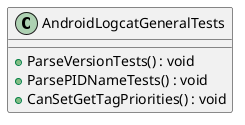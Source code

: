 @startuml
class AndroidLogcatGeneralTests {
    + ParseVersionTests() : void
    + ParsePIDNameTests() : void
    + CanSetGetTagPriorities() : void
}
@enduml
